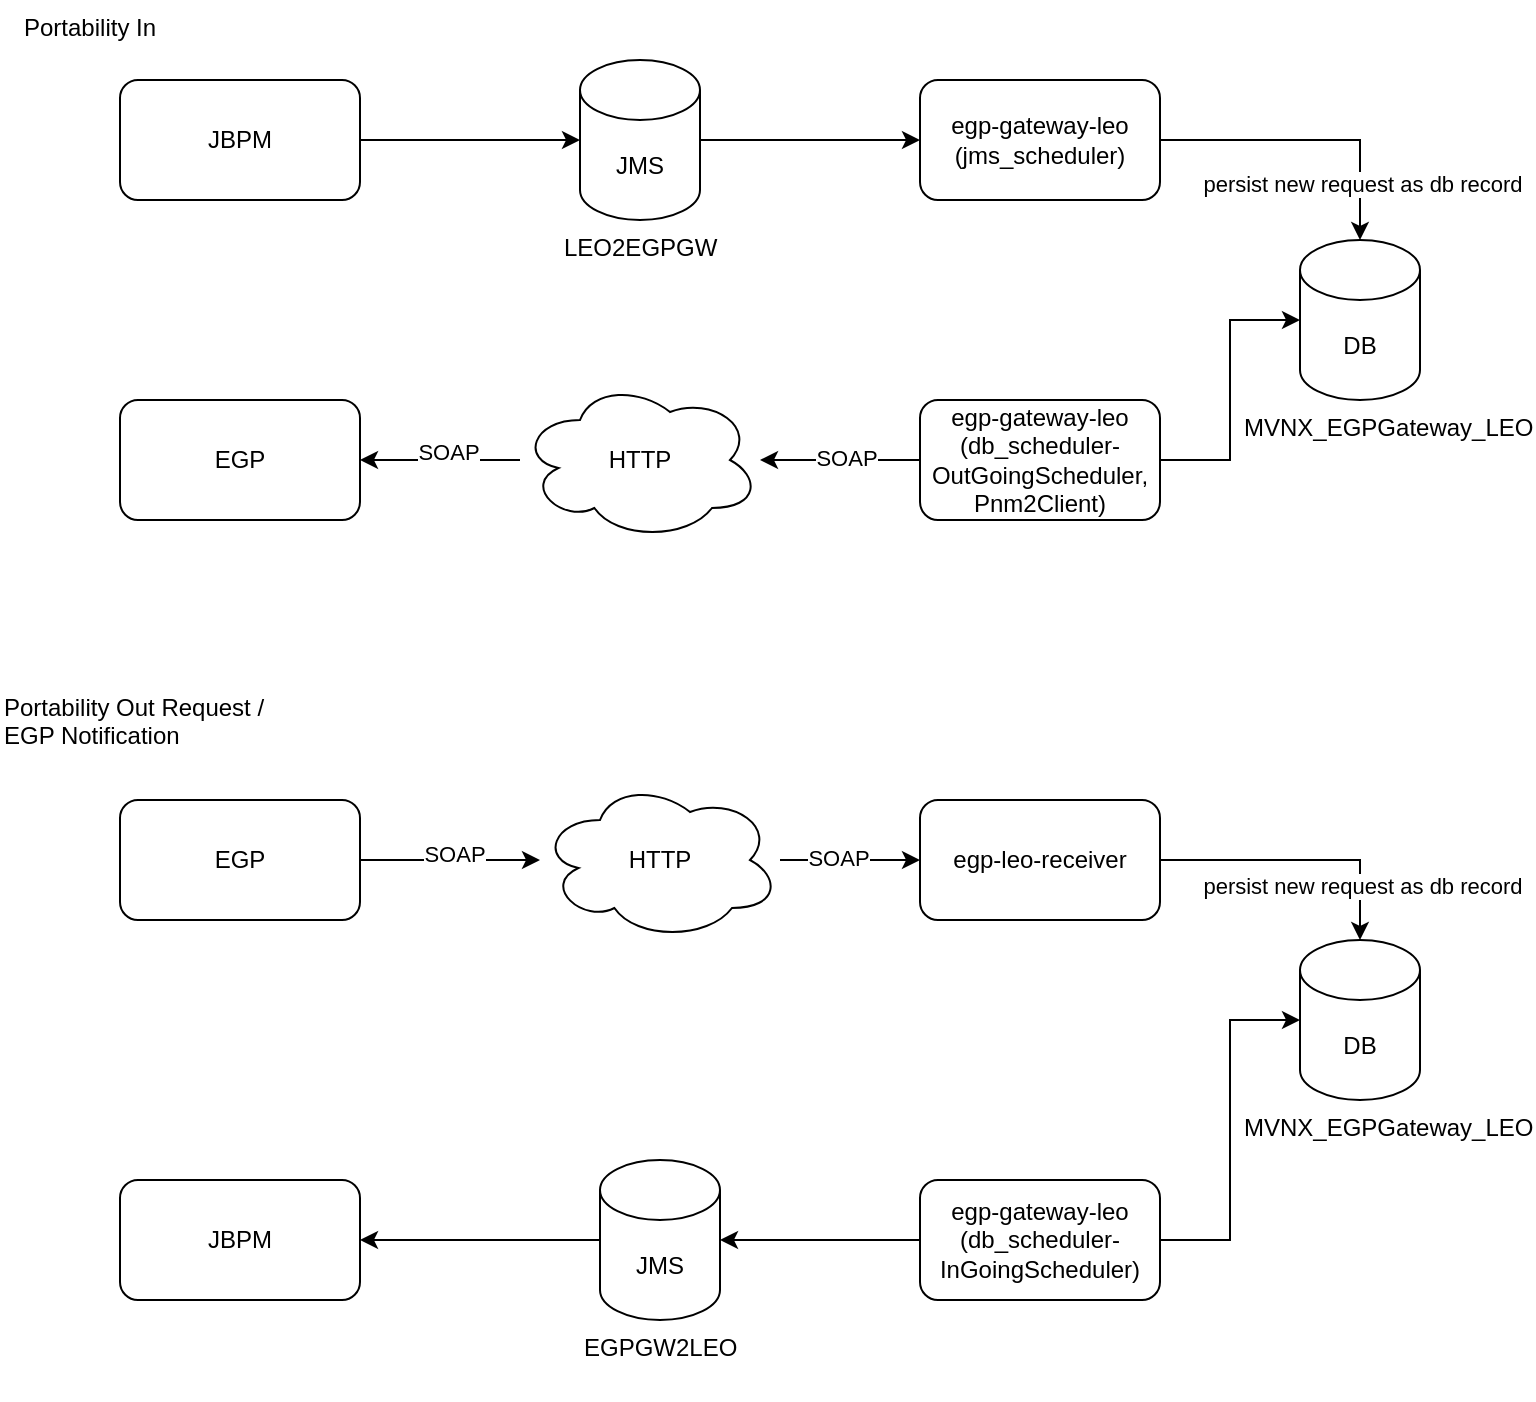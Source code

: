<mxfile version="26.0.7">
  <diagram name="Page-1" id="5Ahqn0ekDq6RhNgRVWKr">
    <mxGraphModel dx="1114" dy="566" grid="1" gridSize="10" guides="1" tooltips="1" connect="1" arrows="1" fold="1" page="1" pageScale="1" pageWidth="850" pageHeight="1100" math="0" shadow="0">
      <root>
        <mxCell id="0" />
        <mxCell id="1" parent="0" />
        <mxCell id="V10p7NPH3IdZ2VYlMfJc-1" value="JBPM" style="rounded=1;whiteSpace=wrap;html=1;" vertex="1" parent="1">
          <mxGeometry x="80" y="60" width="120" height="60" as="geometry" />
        </mxCell>
        <mxCell id="V10p7NPH3IdZ2VYlMfJc-10" style="edgeStyle=orthogonalEdgeStyle;rounded=0;orthogonalLoop=1;jettySize=auto;html=1;" edge="1" parent="1" source="V10p7NPH3IdZ2VYlMfJc-2" target="V10p7NPH3IdZ2VYlMfJc-6">
          <mxGeometry relative="1" as="geometry" />
        </mxCell>
        <mxCell id="V10p7NPH3IdZ2VYlMfJc-11" value="persist new request as db record" style="edgeLabel;html=1;align=center;verticalAlign=middle;resizable=0;points=[];" vertex="1" connectable="0" parent="V10p7NPH3IdZ2VYlMfJc-10">
          <mxGeometry x="0.627" y="1" relative="1" as="geometry">
            <mxPoint as="offset" />
          </mxGeometry>
        </mxCell>
        <mxCell id="V10p7NPH3IdZ2VYlMfJc-2" value="egp-gateway-leo (jms_scheduler)" style="rounded=1;whiteSpace=wrap;html=1;" vertex="1" parent="1">
          <mxGeometry x="480" y="60" width="120" height="60" as="geometry" />
        </mxCell>
        <mxCell id="V10p7NPH3IdZ2VYlMfJc-9" style="edgeStyle=orthogonalEdgeStyle;rounded=0;orthogonalLoop=1;jettySize=auto;html=1;" edge="1" parent="1" source="V10p7NPH3IdZ2VYlMfJc-3" target="V10p7NPH3IdZ2VYlMfJc-2">
          <mxGeometry relative="1" as="geometry" />
        </mxCell>
        <mxCell id="V10p7NPH3IdZ2VYlMfJc-3" value="JMS" style="shape=cylinder3;whiteSpace=wrap;html=1;boundedLbl=1;backgroundOutline=1;size=15;rotation=0;" vertex="1" parent="1">
          <mxGeometry x="310" y="50" width="60" height="80" as="geometry" />
        </mxCell>
        <mxCell id="V10p7NPH3IdZ2VYlMfJc-4" style="edgeStyle=orthogonalEdgeStyle;rounded=0;orthogonalLoop=1;jettySize=auto;html=1;entryX=0;entryY=0.5;entryDx=0;entryDy=0;entryPerimeter=0;" edge="1" parent="1" source="V10p7NPH3IdZ2VYlMfJc-1" target="V10p7NPH3IdZ2VYlMfJc-3">
          <mxGeometry relative="1" as="geometry" />
        </mxCell>
        <mxCell id="V10p7NPH3IdZ2VYlMfJc-5" value="LEO2EGPGW" style="text;whiteSpace=wrap;" vertex="1" parent="1">
          <mxGeometry x="300" y="130" width="110" height="40" as="geometry" />
        </mxCell>
        <mxCell id="V10p7NPH3IdZ2VYlMfJc-6" value="DB" style="shape=cylinder3;whiteSpace=wrap;html=1;boundedLbl=1;backgroundOutline=1;size=15;" vertex="1" parent="1">
          <mxGeometry x="670" y="140" width="60" height="80" as="geometry" />
        </mxCell>
        <mxCell id="V10p7NPH3IdZ2VYlMfJc-7" value="MVNX_EGPGateway_LEO" style="text;whiteSpace=wrap;" vertex="1" parent="1">
          <mxGeometry x="640" y="220" width="110" height="40" as="geometry" />
        </mxCell>
        <mxCell id="V10p7NPH3IdZ2VYlMfJc-8" value="Portability In" style="text;whiteSpace=wrap;" vertex="1" parent="1">
          <mxGeometry x="30" y="20" width="110" height="40" as="geometry" />
        </mxCell>
        <mxCell id="V10p7NPH3IdZ2VYlMfJc-13" style="edgeStyle=orthogonalEdgeStyle;rounded=0;orthogonalLoop=1;jettySize=auto;html=1;" edge="1" parent="1" source="V10p7NPH3IdZ2VYlMfJc-12" target="V10p7NPH3IdZ2VYlMfJc-6">
          <mxGeometry relative="1" as="geometry" />
        </mxCell>
        <mxCell id="V10p7NPH3IdZ2VYlMfJc-16" style="edgeStyle=orthogonalEdgeStyle;rounded=0;orthogonalLoop=1;jettySize=auto;html=1;" edge="1" parent="1" source="V10p7NPH3IdZ2VYlMfJc-12" target="V10p7NPH3IdZ2VYlMfJc-14">
          <mxGeometry relative="1" as="geometry" />
        </mxCell>
        <mxCell id="V10p7NPH3IdZ2VYlMfJc-18" value="SOAP" style="edgeLabel;html=1;align=center;verticalAlign=middle;resizable=0;points=[];" vertex="1" connectable="0" parent="V10p7NPH3IdZ2VYlMfJc-16">
          <mxGeometry x="-0.075" y="-1" relative="1" as="geometry">
            <mxPoint as="offset" />
          </mxGeometry>
        </mxCell>
        <mxCell id="V10p7NPH3IdZ2VYlMfJc-12" value="egp-gateway-leo (db_scheduler-OutGoingScheduler, Pnm2Client)" style="rounded=1;whiteSpace=wrap;html=1;" vertex="1" parent="1">
          <mxGeometry x="480" y="220" width="120" height="60" as="geometry" />
        </mxCell>
        <mxCell id="V10p7NPH3IdZ2VYlMfJc-17" style="edgeStyle=orthogonalEdgeStyle;rounded=0;orthogonalLoop=1;jettySize=auto;html=1;entryX=1;entryY=0.5;entryDx=0;entryDy=0;" edge="1" parent="1" source="V10p7NPH3IdZ2VYlMfJc-14" target="V10p7NPH3IdZ2VYlMfJc-15">
          <mxGeometry relative="1" as="geometry" />
        </mxCell>
        <mxCell id="V10p7NPH3IdZ2VYlMfJc-27" value="SOAP" style="edgeLabel;html=1;align=center;verticalAlign=middle;resizable=0;points=[];" vertex="1" connectable="0" parent="V10p7NPH3IdZ2VYlMfJc-17">
          <mxGeometry x="-0.1" y="-4" relative="1" as="geometry">
            <mxPoint as="offset" />
          </mxGeometry>
        </mxCell>
        <mxCell id="V10p7NPH3IdZ2VYlMfJc-14" value="HTTP" style="ellipse;shape=cloud;whiteSpace=wrap;html=1;" vertex="1" parent="1">
          <mxGeometry x="280" y="210" width="120" height="80" as="geometry" />
        </mxCell>
        <mxCell id="V10p7NPH3IdZ2VYlMfJc-15" value="EGP" style="rounded=1;whiteSpace=wrap;html=1;" vertex="1" parent="1">
          <mxGeometry x="80" y="220" width="120" height="60" as="geometry" />
        </mxCell>
        <mxCell id="V10p7NPH3IdZ2VYlMfJc-19" value="Portability Out Request / EGP Notification" style="text;whiteSpace=wrap;" vertex="1" parent="1">
          <mxGeometry x="20" y="360" width="160" height="40" as="geometry" />
        </mxCell>
        <mxCell id="V10p7NPH3IdZ2VYlMfJc-24" style="edgeStyle=orthogonalEdgeStyle;rounded=0;orthogonalLoop=1;jettySize=auto;html=1;" edge="1" parent="1" source="V10p7NPH3IdZ2VYlMfJc-20" target="V10p7NPH3IdZ2VYlMfJc-22">
          <mxGeometry relative="1" as="geometry" />
        </mxCell>
        <mxCell id="V10p7NPH3IdZ2VYlMfJc-28" value="SOAP" style="edgeLabel;html=1;align=center;verticalAlign=middle;resizable=0;points=[];" vertex="1" connectable="0" parent="V10p7NPH3IdZ2VYlMfJc-24">
          <mxGeometry x="0.044" y="3" relative="1" as="geometry">
            <mxPoint as="offset" />
          </mxGeometry>
        </mxCell>
        <mxCell id="V10p7NPH3IdZ2VYlMfJc-20" value="EGP" style="rounded=1;whiteSpace=wrap;html=1;" vertex="1" parent="1">
          <mxGeometry x="80" y="420" width="120" height="60" as="geometry" />
        </mxCell>
        <mxCell id="V10p7NPH3IdZ2VYlMfJc-21" value="egp-leo-receiver" style="rounded=1;whiteSpace=wrap;html=1;" vertex="1" parent="1">
          <mxGeometry x="480" y="420" width="120" height="60" as="geometry" />
        </mxCell>
        <mxCell id="V10p7NPH3IdZ2VYlMfJc-25" style="edgeStyle=orthogonalEdgeStyle;rounded=0;orthogonalLoop=1;jettySize=auto;html=1;entryX=0;entryY=0.5;entryDx=0;entryDy=0;" edge="1" parent="1" source="V10p7NPH3IdZ2VYlMfJc-22" target="V10p7NPH3IdZ2VYlMfJc-21">
          <mxGeometry relative="1" as="geometry" />
        </mxCell>
        <mxCell id="V10p7NPH3IdZ2VYlMfJc-26" value="SOAP" style="edgeLabel;html=1;align=center;verticalAlign=middle;resizable=0;points=[];" vertex="1" connectable="0" parent="V10p7NPH3IdZ2VYlMfJc-25">
          <mxGeometry x="-0.171" y="1" relative="1" as="geometry">
            <mxPoint as="offset" />
          </mxGeometry>
        </mxCell>
        <mxCell id="V10p7NPH3IdZ2VYlMfJc-22" value="HTTP" style="ellipse;shape=cloud;whiteSpace=wrap;html=1;" vertex="1" parent="1">
          <mxGeometry x="290" y="410" width="120" height="80" as="geometry" />
        </mxCell>
        <mxCell id="V10p7NPH3IdZ2VYlMfJc-31" value="DB" style="shape=cylinder3;whiteSpace=wrap;html=1;boundedLbl=1;backgroundOutline=1;size=15;" vertex="1" parent="1">
          <mxGeometry x="670" y="490" width="60" height="80" as="geometry" />
        </mxCell>
        <mxCell id="V10p7NPH3IdZ2VYlMfJc-32" value="MVNX_EGPGateway_LEO" style="text;whiteSpace=wrap;" vertex="1" parent="1">
          <mxGeometry x="640" y="570" width="110" height="40" as="geometry" />
        </mxCell>
        <mxCell id="V10p7NPH3IdZ2VYlMfJc-33" style="edgeStyle=orthogonalEdgeStyle;rounded=0;orthogonalLoop=1;jettySize=auto;html=1;entryX=0.5;entryY=0;entryDx=0;entryDy=0;entryPerimeter=0;" edge="1" parent="1" source="V10p7NPH3IdZ2VYlMfJc-21" target="V10p7NPH3IdZ2VYlMfJc-31">
          <mxGeometry relative="1" as="geometry" />
        </mxCell>
        <mxCell id="V10p7NPH3IdZ2VYlMfJc-35" value="persist new request as db record" style="edgeLabel;html=1;align=center;verticalAlign=middle;resizable=0;points=[];" vertex="1" connectable="0" parent="V10p7NPH3IdZ2VYlMfJc-33">
          <mxGeometry x="0.615" y="1" relative="1" as="geometry">
            <mxPoint as="offset" />
          </mxGeometry>
        </mxCell>
        <mxCell id="V10p7NPH3IdZ2VYlMfJc-36" value="egp-gateway-leo (db_scheduler-InGoingScheduler)" style="rounded=1;whiteSpace=wrap;html=1;" vertex="1" parent="1">
          <mxGeometry x="480" y="610" width="120" height="60" as="geometry" />
        </mxCell>
        <mxCell id="V10p7NPH3IdZ2VYlMfJc-37" style="edgeStyle=orthogonalEdgeStyle;rounded=0;orthogonalLoop=1;jettySize=auto;html=1;entryX=0;entryY=0.5;entryDx=0;entryDy=0;entryPerimeter=0;" edge="1" parent="1" source="V10p7NPH3IdZ2VYlMfJc-36" target="V10p7NPH3IdZ2VYlMfJc-31">
          <mxGeometry relative="1" as="geometry" />
        </mxCell>
        <mxCell id="V10p7NPH3IdZ2VYlMfJc-42" style="edgeStyle=orthogonalEdgeStyle;rounded=0;orthogonalLoop=1;jettySize=auto;html=1;" edge="1" parent="1" source="V10p7NPH3IdZ2VYlMfJc-38" target="V10p7NPH3IdZ2VYlMfJc-41">
          <mxGeometry relative="1" as="geometry" />
        </mxCell>
        <mxCell id="V10p7NPH3IdZ2VYlMfJc-38" value="JMS" style="shape=cylinder3;whiteSpace=wrap;html=1;boundedLbl=1;backgroundOutline=1;size=15;rotation=0;" vertex="1" parent="1">
          <mxGeometry x="320" y="600" width="60" height="80" as="geometry" />
        </mxCell>
        <mxCell id="V10p7NPH3IdZ2VYlMfJc-39" value="EGPGW2LEO" style="text;whiteSpace=wrap;" vertex="1" parent="1">
          <mxGeometry x="310" y="680" width="110" height="40" as="geometry" />
        </mxCell>
        <mxCell id="V10p7NPH3IdZ2VYlMfJc-40" style="edgeStyle=orthogonalEdgeStyle;rounded=0;orthogonalLoop=1;jettySize=auto;html=1;entryX=1;entryY=0.5;entryDx=0;entryDy=0;entryPerimeter=0;" edge="1" parent="1" source="V10p7NPH3IdZ2VYlMfJc-36" target="V10p7NPH3IdZ2VYlMfJc-38">
          <mxGeometry relative="1" as="geometry" />
        </mxCell>
        <mxCell id="V10p7NPH3IdZ2VYlMfJc-41" value="JBPM" style="rounded=1;whiteSpace=wrap;html=1;" vertex="1" parent="1">
          <mxGeometry x="80" y="610" width="120" height="60" as="geometry" />
        </mxCell>
      </root>
    </mxGraphModel>
  </diagram>
</mxfile>
